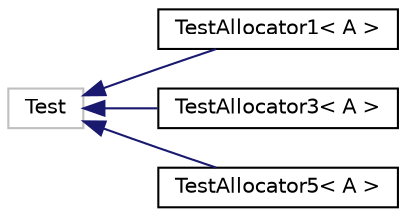 digraph "Graphical Class Hierarchy"
{
  edge [fontname="Helvetica",fontsize="10",labelfontname="Helvetica",labelfontsize="10"];
  node [fontname="Helvetica",fontsize="10",shape=record];
  rankdir="LR";
  Node1 [label="Test",height=0.2,width=0.4,color="grey75", fillcolor="white", style="filled"];
  Node1 -> Node2 [dir="back",color="midnightblue",fontsize="10",style="solid",fontname="Helvetica"];
  Node2 [label="TestAllocator1\< A \>",height=0.2,width=0.4,color="black", fillcolor="white", style="filled",URL="$structTestAllocator1.html"];
  Node1 -> Node3 [dir="back",color="midnightblue",fontsize="10",style="solid",fontname="Helvetica"];
  Node3 [label="TestAllocator3\< A \>",height=0.2,width=0.4,color="black", fillcolor="white", style="filled",URL="$structTestAllocator3.html"];
  Node1 -> Node4 [dir="back",color="midnightblue",fontsize="10",style="solid",fontname="Helvetica"];
  Node4 [label="TestAllocator5\< A \>",height=0.2,width=0.4,color="black", fillcolor="white", style="filled",URL="$structTestAllocator5.html"];
}
